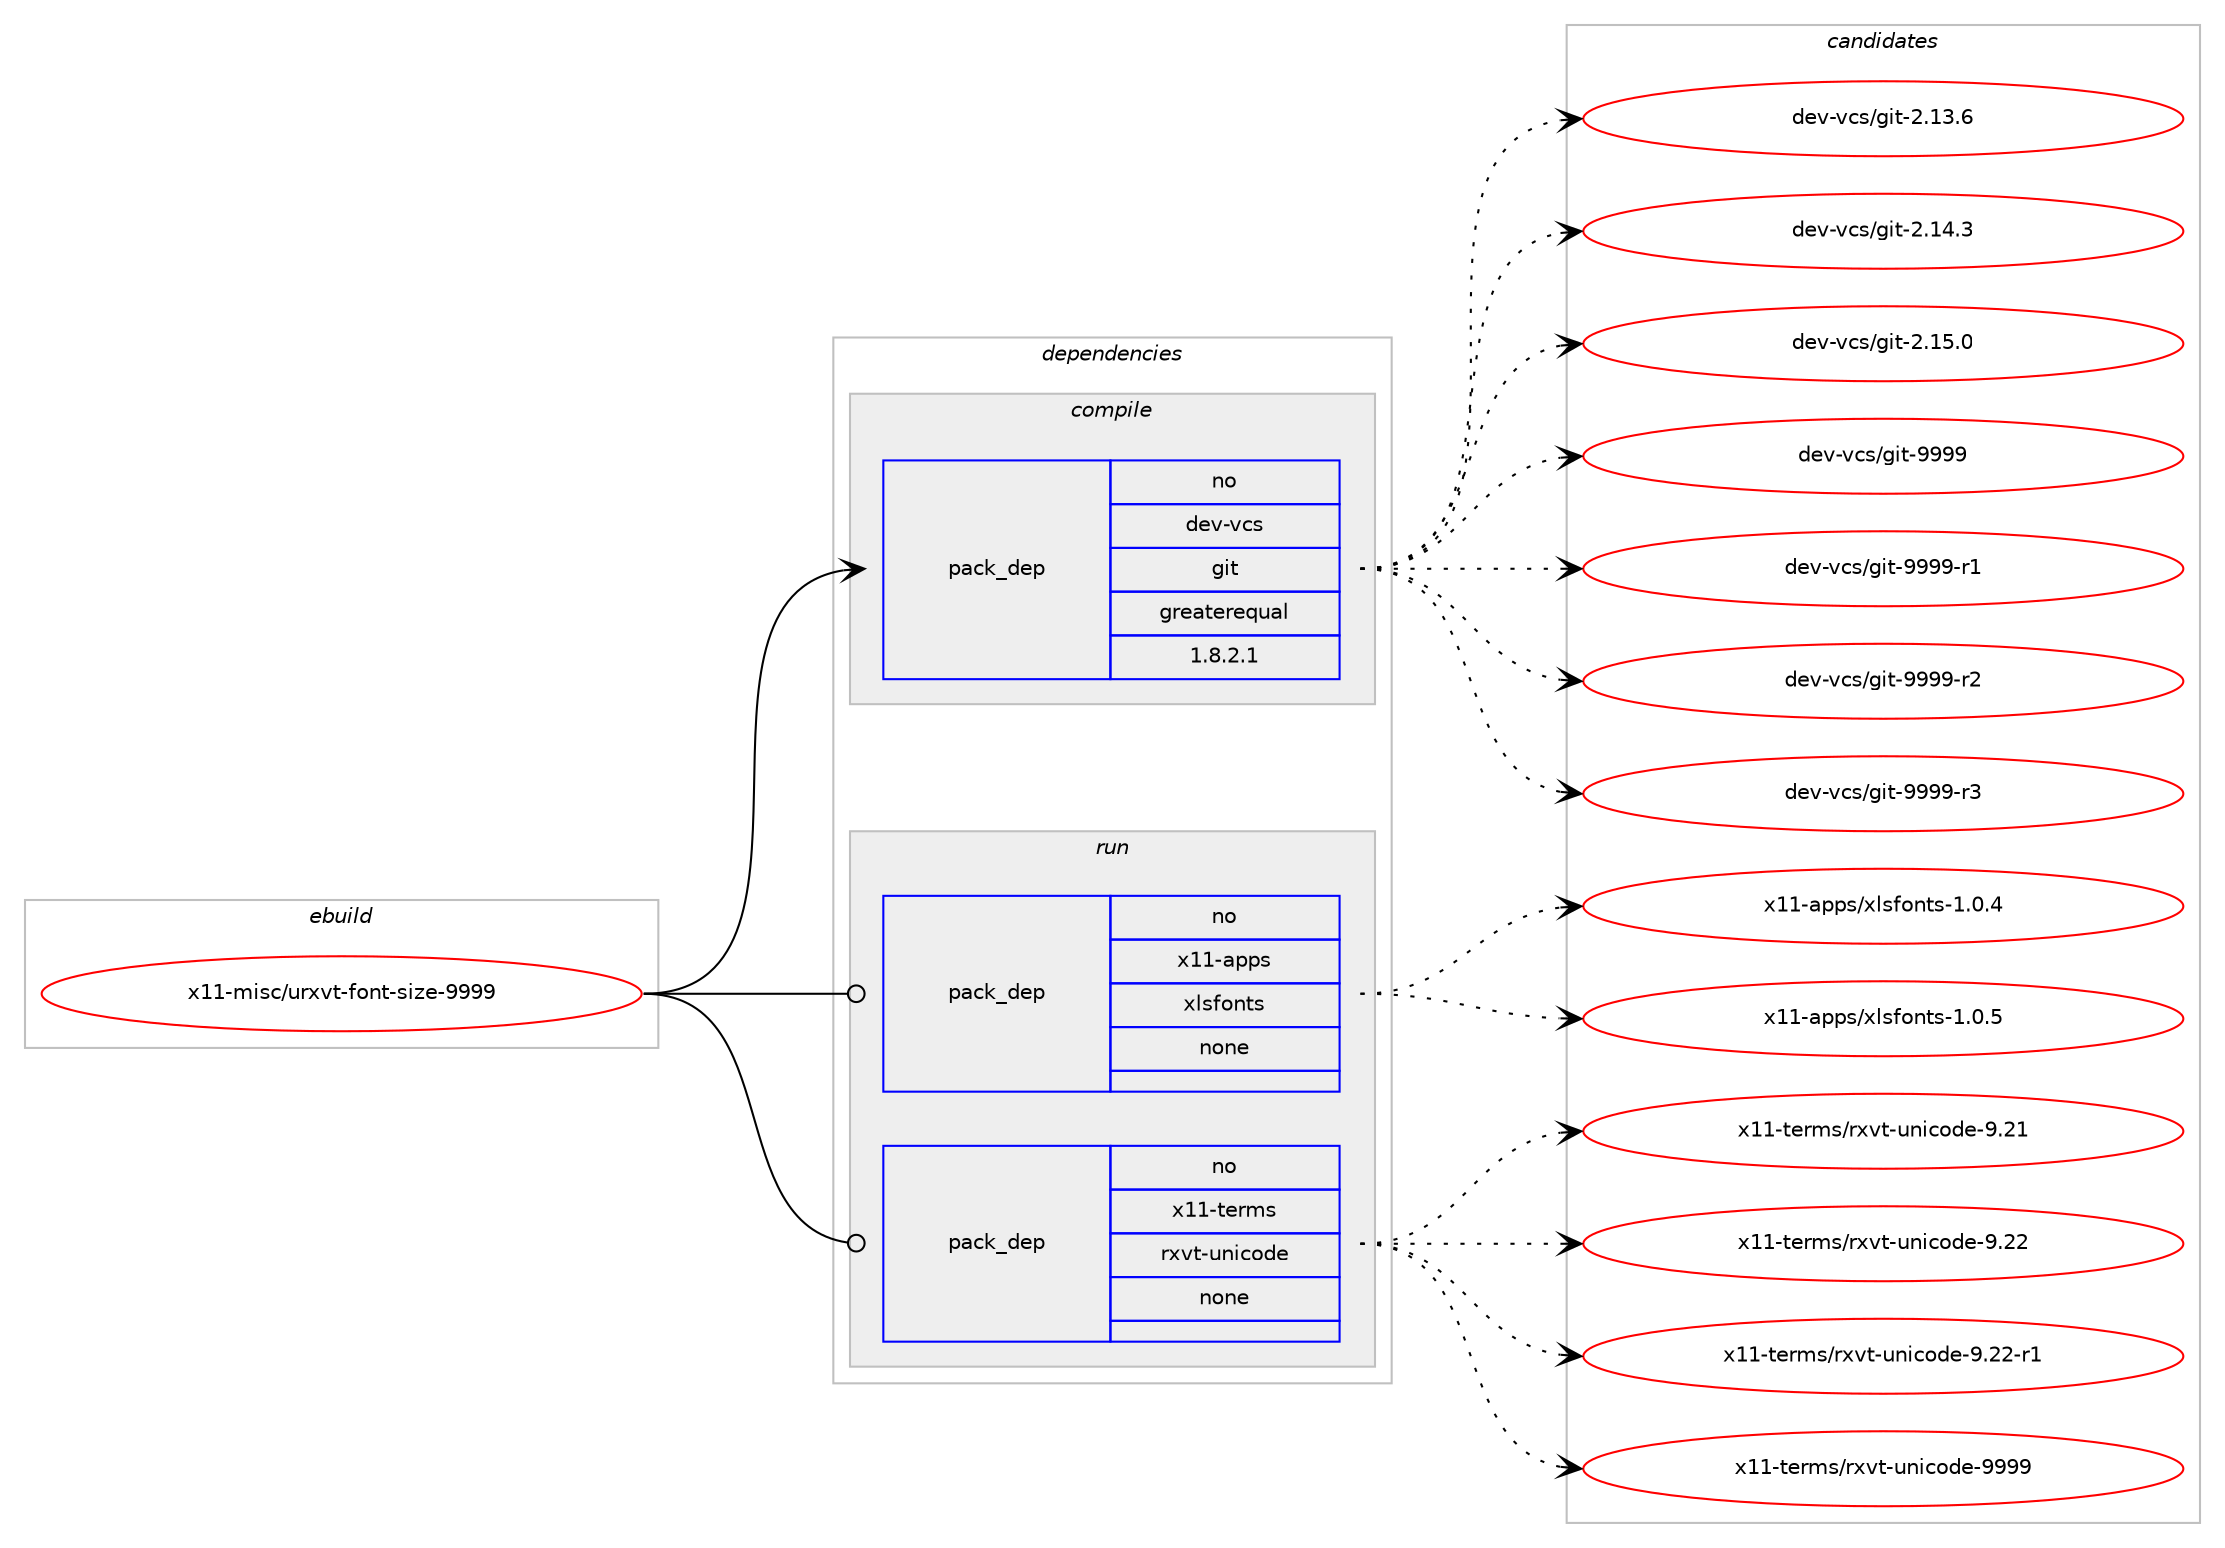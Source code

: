 digraph prolog {

# *************
# Graph options
# *************

newrank=true;
concentrate=true;
compound=true;
graph [rankdir=LR,fontname=Helvetica,fontsize=10,ranksep=1.5];#, ranksep=2.5, nodesep=0.2];
edge  [arrowhead=vee];
node  [fontname=Helvetica,fontsize=10];

# **********
# The ebuild
# **********

subgraph cluster_leftcol {
color=gray;
rank=same;
label=<<i>ebuild</i>>;
id [label="x11-misc/urxvt-font-size-9999", color=red, width=4, href="../x11-misc/urxvt-font-size-9999.svg"];
}

# ****************
# The dependencies
# ****************

subgraph cluster_midcol {
color=gray;
label=<<i>dependencies</i>>;
subgraph cluster_compile {
fillcolor="#eeeeee";
style=filled;
label=<<i>compile</i>>;
subgraph pack391394 {
dependency524576 [label=<<TABLE BORDER="0" CELLBORDER="1" CELLSPACING="0" CELLPADDING="4" WIDTH="220"><TR><TD ROWSPAN="6" CELLPADDING="30">pack_dep</TD></TR><TR><TD WIDTH="110">no</TD></TR><TR><TD>dev-vcs</TD></TR><TR><TD>git</TD></TR><TR><TD>greaterequal</TD></TR><TR><TD>1.8.2.1</TD></TR></TABLE>>, shape=none, color=blue];
}
id:e -> dependency524576:w [weight=20,style="solid",arrowhead="vee"];
}
subgraph cluster_compileandrun {
fillcolor="#eeeeee";
style=filled;
label=<<i>compile and run</i>>;
}
subgraph cluster_run {
fillcolor="#eeeeee";
style=filled;
label=<<i>run</i>>;
subgraph pack391395 {
dependency524577 [label=<<TABLE BORDER="0" CELLBORDER="1" CELLSPACING="0" CELLPADDING="4" WIDTH="220"><TR><TD ROWSPAN="6" CELLPADDING="30">pack_dep</TD></TR><TR><TD WIDTH="110">no</TD></TR><TR><TD>x11-apps</TD></TR><TR><TD>xlsfonts</TD></TR><TR><TD>none</TD></TR><TR><TD></TD></TR></TABLE>>, shape=none, color=blue];
}
id:e -> dependency524577:w [weight=20,style="solid",arrowhead="odot"];
subgraph pack391396 {
dependency524578 [label=<<TABLE BORDER="0" CELLBORDER="1" CELLSPACING="0" CELLPADDING="4" WIDTH="220"><TR><TD ROWSPAN="6" CELLPADDING="30">pack_dep</TD></TR><TR><TD WIDTH="110">no</TD></TR><TR><TD>x11-terms</TD></TR><TR><TD>rxvt-unicode</TD></TR><TR><TD>none</TD></TR><TR><TD></TD></TR></TABLE>>, shape=none, color=blue];
}
id:e -> dependency524578:w [weight=20,style="solid",arrowhead="odot"];
}
}

# **************
# The candidates
# **************

subgraph cluster_choices {
rank=same;
color=gray;
label=<<i>candidates</i>>;

subgraph choice391394 {
color=black;
nodesep=1;
choice10010111845118991154710310511645504649514654 [label="dev-vcs/git-2.13.6", color=red, width=4,href="../dev-vcs/git-2.13.6.svg"];
choice10010111845118991154710310511645504649524651 [label="dev-vcs/git-2.14.3", color=red, width=4,href="../dev-vcs/git-2.14.3.svg"];
choice10010111845118991154710310511645504649534648 [label="dev-vcs/git-2.15.0", color=red, width=4,href="../dev-vcs/git-2.15.0.svg"];
choice1001011184511899115471031051164557575757 [label="dev-vcs/git-9999", color=red, width=4,href="../dev-vcs/git-9999.svg"];
choice10010111845118991154710310511645575757574511449 [label="dev-vcs/git-9999-r1", color=red, width=4,href="../dev-vcs/git-9999-r1.svg"];
choice10010111845118991154710310511645575757574511450 [label="dev-vcs/git-9999-r2", color=red, width=4,href="../dev-vcs/git-9999-r2.svg"];
choice10010111845118991154710310511645575757574511451 [label="dev-vcs/git-9999-r3", color=red, width=4,href="../dev-vcs/git-9999-r3.svg"];
dependency524576:e -> choice10010111845118991154710310511645504649514654:w [style=dotted,weight="100"];
dependency524576:e -> choice10010111845118991154710310511645504649524651:w [style=dotted,weight="100"];
dependency524576:e -> choice10010111845118991154710310511645504649534648:w [style=dotted,weight="100"];
dependency524576:e -> choice1001011184511899115471031051164557575757:w [style=dotted,weight="100"];
dependency524576:e -> choice10010111845118991154710310511645575757574511449:w [style=dotted,weight="100"];
dependency524576:e -> choice10010111845118991154710310511645575757574511450:w [style=dotted,weight="100"];
dependency524576:e -> choice10010111845118991154710310511645575757574511451:w [style=dotted,weight="100"];
}
subgraph choice391395 {
color=black;
nodesep=1;
choice1204949459711211211547120108115102111110116115454946484652 [label="x11-apps/xlsfonts-1.0.4", color=red, width=4,href="../x11-apps/xlsfonts-1.0.4.svg"];
choice1204949459711211211547120108115102111110116115454946484653 [label="x11-apps/xlsfonts-1.0.5", color=red, width=4,href="../x11-apps/xlsfonts-1.0.5.svg"];
dependency524577:e -> choice1204949459711211211547120108115102111110116115454946484652:w [style=dotted,weight="100"];
dependency524577:e -> choice1204949459711211211547120108115102111110116115454946484653:w [style=dotted,weight="100"];
}
subgraph choice391396 {
color=black;
nodesep=1;
choice1204949451161011141091154711412011811645117110105991111001014557465049 [label="x11-terms/rxvt-unicode-9.21", color=red, width=4,href="../x11-terms/rxvt-unicode-9.21.svg"];
choice1204949451161011141091154711412011811645117110105991111001014557465050 [label="x11-terms/rxvt-unicode-9.22", color=red, width=4,href="../x11-terms/rxvt-unicode-9.22.svg"];
choice12049494511610111410911547114120118116451171101059911110010145574650504511449 [label="x11-terms/rxvt-unicode-9.22-r1", color=red, width=4,href="../x11-terms/rxvt-unicode-9.22-r1.svg"];
choice1204949451161011141091154711412011811645117110105991111001014557575757 [label="x11-terms/rxvt-unicode-9999", color=red, width=4,href="../x11-terms/rxvt-unicode-9999.svg"];
dependency524578:e -> choice1204949451161011141091154711412011811645117110105991111001014557465049:w [style=dotted,weight="100"];
dependency524578:e -> choice1204949451161011141091154711412011811645117110105991111001014557465050:w [style=dotted,weight="100"];
dependency524578:e -> choice12049494511610111410911547114120118116451171101059911110010145574650504511449:w [style=dotted,weight="100"];
dependency524578:e -> choice1204949451161011141091154711412011811645117110105991111001014557575757:w [style=dotted,weight="100"];
}
}

}
